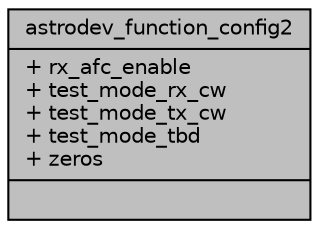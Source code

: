digraph "astrodev_function_config2"
{
 // INTERACTIVE_SVG=YES
  edge [fontname="Helvetica",fontsize="10",labelfontname="Helvetica",labelfontsize="10"];
  node [fontname="Helvetica",fontsize="10",shape=record];
  Node1 [label="{astrodev_function_config2\n|+ rx_afc_enable\l+ test_mode_rx_cw\l+ test_mode_tx_cw\l+ test_mode_tbd\l+ zeros\l|}",height=0.2,width=0.4,color="black", fillcolor="grey75", style="filled", fontcolor="black"];
}
